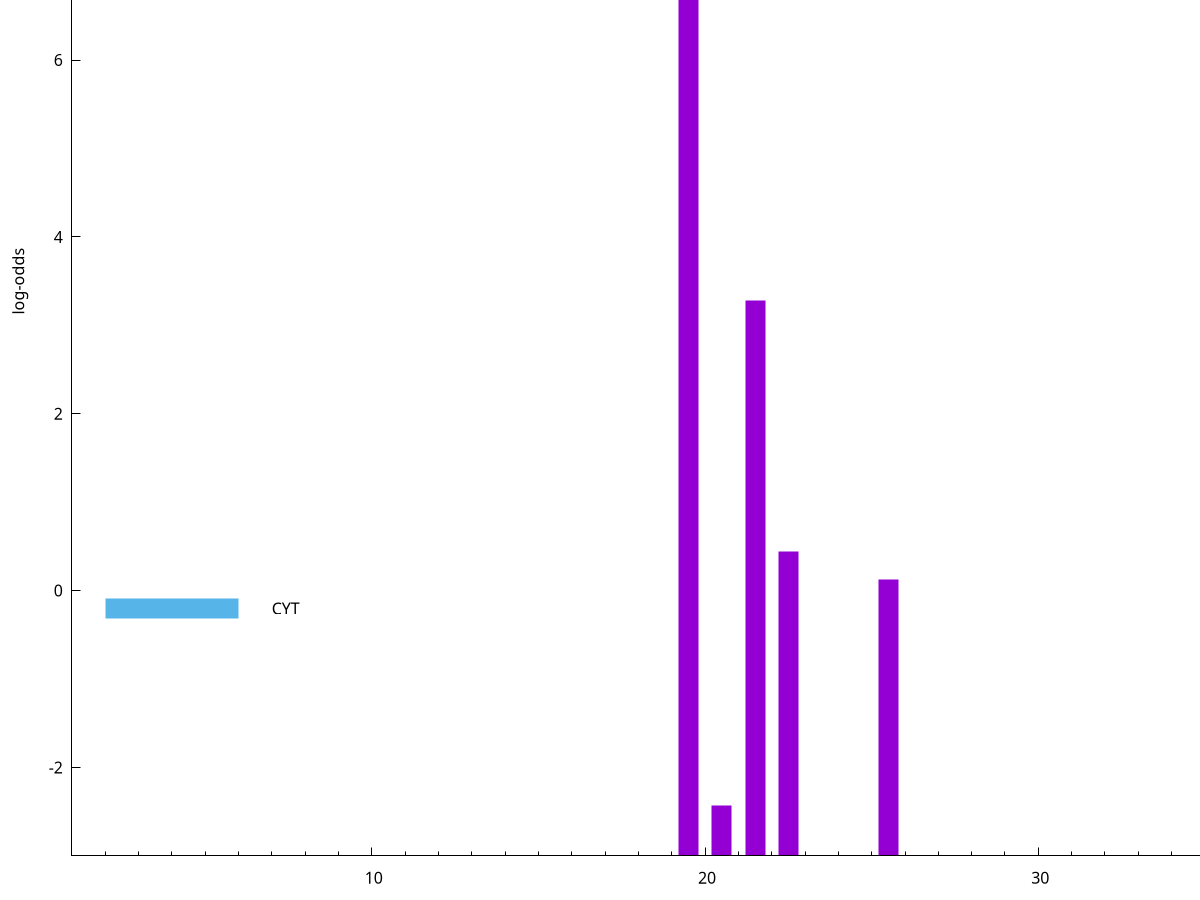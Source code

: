 set title "LipoP predictions for SRR5666568.gff"
set size 2., 1.4
set xrange [1:70] 
set mxtics 10
set yrange [-3:10]
set y2range [0:13]
set ylabel "log-odds"
set term postscript eps color solid "Helvetica" 30
set output "SRR5666568.gff283.eps"
set arrow from 2,9.48173 to 6,9.48173 nohead lt 1 lw 20
set label "SpI" at 7,9.48173
set arrow from 2,-0.200913 to 6,-0.200913 nohead lt 3 lw 20
set label "CYT" at 7,-0.200913
set arrow from 2,9.48173 to 6,9.48173 nohead lt 1 lw 20
set label "SpI" at 7,9.48173
# NOTE: The scores below are the log-odds scores with the threshold
# NOTE: subtracted (a hack to make gnuplot make the histogram all
# NOTE: look nice).
plot "-" axes x1y2 title "" with impulses lt 1 lw 20
19.500000 12.456310
21.500000 6.281680
22.500000 3.436845
25.500000 3.129067
20.500000 0.568580
e
exit
